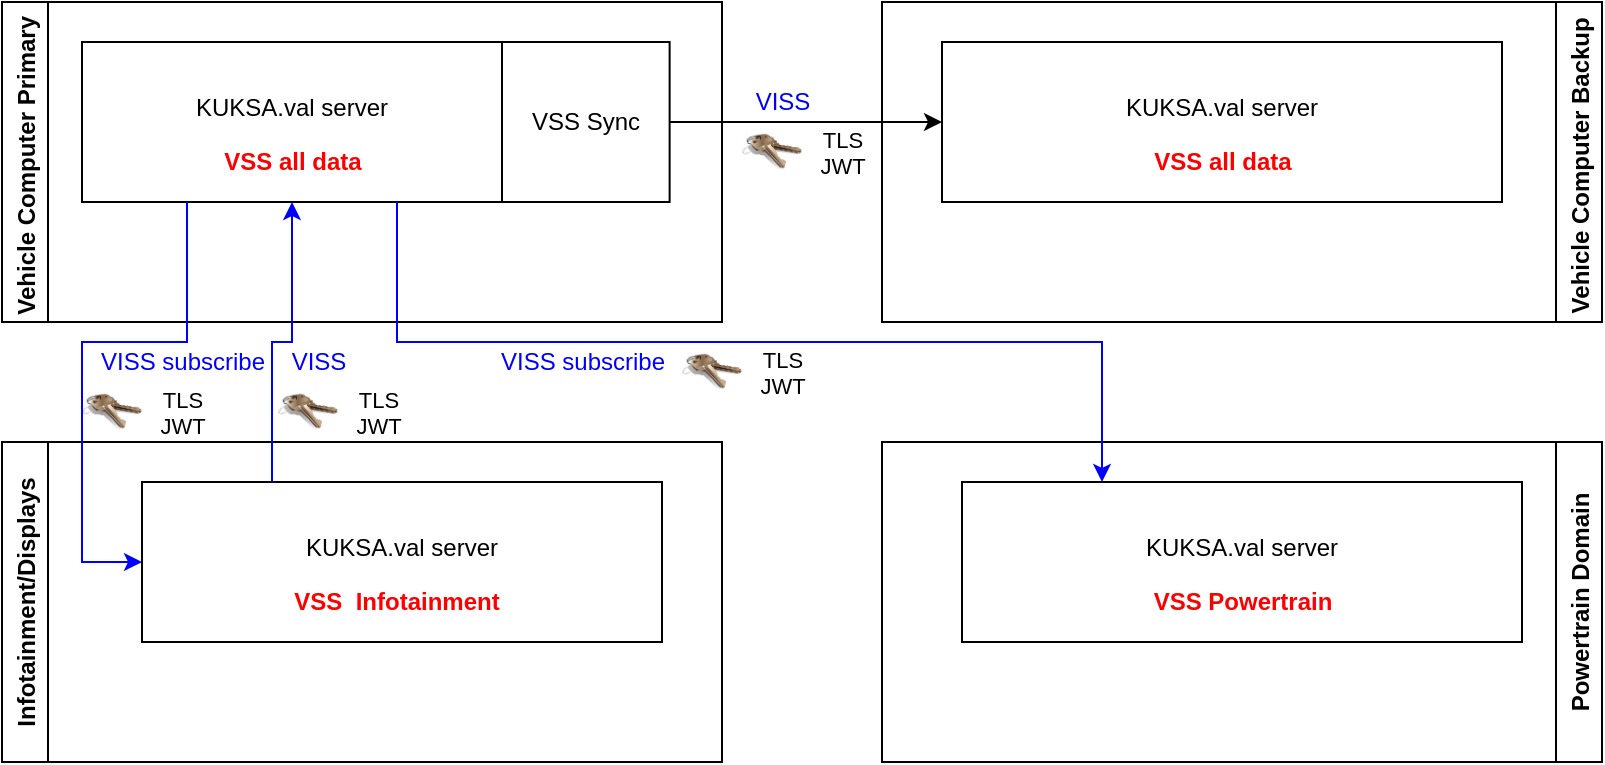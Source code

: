 <mxfile version="16.4.3" type="github">
  <diagram id="UvDCEIfflMKRLIDLEF4H" name="Page-1">
    <mxGraphModel dx="1181" dy="958" grid="1" gridSize="10" guides="1" tooltips="1" connect="1" arrows="1" fold="1" page="1" pageScale="1" pageWidth="827" pageHeight="1169" math="0" shadow="0">
      <root>
        <mxCell id="0" />
        <mxCell id="1" parent="0" />
        <mxCell id="rvHnO2tNSOwmzqi9PNfk-1" value="Vehicle Computer Backup " style="swimlane;horizontal=0;direction=west;" parent="1" vertex="1">
          <mxGeometry x="530" y="60" width="360" height="160" as="geometry" />
        </mxCell>
        <mxCell id="rvHnO2tNSOwmzqi9PNfk-15" value="&lt;font color=&quot;#000000&quot;&gt;KUKSA.val server&lt;br&gt;&lt;br&gt;&lt;/font&gt;" style="rounded=0;whiteSpace=wrap;html=1;fontColor=#FF0000;" parent="rvHnO2tNSOwmzqi9PNfk-1" vertex="1">
          <mxGeometry x="30" y="20" width="280" height="80" as="geometry" />
        </mxCell>
        <mxCell id="rvHnO2tNSOwmzqi9PNfk-16" value="&lt;font color=&quot;#ff0000&quot;&gt;&lt;b&gt;VSS all data&lt;/b&gt;&lt;/font&gt;" style="text;html=1;align=center;verticalAlign=middle;resizable=0;points=[];autosize=1;strokeColor=none;fillColor=none;fontColor=#0000FF;" parent="rvHnO2tNSOwmzqi9PNfk-1" vertex="1">
          <mxGeometry x="129.999" y="70" width="80" height="20" as="geometry" />
        </mxCell>
        <mxCell id="rvHnO2tNSOwmzqi9PNfk-27" value="Powertrain Domain" style="swimlane;horizontal=0;direction=west;" parent="1" vertex="1">
          <mxGeometry x="530" y="280" width="360" height="160" as="geometry" />
        </mxCell>
        <mxCell id="rvHnO2tNSOwmzqi9PNfk-33" value="&lt;font color=&quot;#000000&quot;&gt;KUKSA.val server&lt;br&gt;&lt;br&gt;&lt;/font&gt;" style="rounded=0;whiteSpace=wrap;html=1;fontColor=#FF0000;" parent="rvHnO2tNSOwmzqi9PNfk-27" vertex="1">
          <mxGeometry x="40" y="20" width="280" height="80" as="geometry" />
        </mxCell>
        <mxCell id="rvHnO2tNSOwmzqi9PNfk-34" value="&lt;font color=&quot;#ff0000&quot;&gt;&lt;b&gt;VSS Powertrain&lt;/b&gt;&lt;/font&gt;" style="text;html=1;align=center;verticalAlign=middle;resizable=0;points=[];autosize=1;strokeColor=none;fillColor=none;fontColor=#0000FF;" parent="rvHnO2tNSOwmzqi9PNfk-27" vertex="1">
          <mxGeometry x="130.001" y="70" width="100" height="20" as="geometry" />
        </mxCell>
        <mxCell id="rvHnO2tNSOwmzqi9PNfk-39" value="Vehicle Computer Primary " style="swimlane;horizontal=0;" parent="1" vertex="1">
          <mxGeometry x="90" y="60" width="360" height="160" as="geometry" />
        </mxCell>
        <mxCell id="rvHnO2tNSOwmzqi9PNfk-44" value="" style="group" parent="rvHnO2tNSOwmzqi9PNfk-39" vertex="1" connectable="0">
          <mxGeometry x="40" y="20" width="210" height="80" as="geometry" />
        </mxCell>
        <mxCell id="rvHnO2tNSOwmzqi9PNfk-45" value="&lt;font color=&quot;#000000&quot;&gt;KUKSA.val server&lt;br&gt;&lt;br&gt;&lt;/font&gt;" style="rounded=0;whiteSpace=wrap;html=1;fontColor=#FF0000;" parent="rvHnO2tNSOwmzqi9PNfk-44" vertex="1">
          <mxGeometry width="210.0" height="80" as="geometry" />
        </mxCell>
        <mxCell id="rvHnO2tNSOwmzqi9PNfk-46" value="&lt;font color=&quot;#ff0000&quot;&gt;&lt;b&gt;VSS all data&lt;/b&gt;&lt;/font&gt;" style="text;html=1;align=center;verticalAlign=middle;resizable=0;points=[];autosize=1;strokeColor=none;fillColor=none;fontColor=#0000FF;" parent="rvHnO2tNSOwmzqi9PNfk-44" vertex="1">
          <mxGeometry x="65.001" y="50" width="80" height="20" as="geometry" />
        </mxCell>
        <mxCell id="rvHnO2tNSOwmzqi9PNfk-47" value="" style="group" parent="rvHnO2tNSOwmzqi9PNfk-39" vertex="1" connectable="0">
          <mxGeometry x="370" y="60" width="70" height="30" as="geometry" />
        </mxCell>
        <mxCell id="rvHnO2tNSOwmzqi9PNfk-48" value="" style="image;html=1;image=img/lib/clip_art/general/Keys_128x128.png;fontColor=#000000;" parent="rvHnO2tNSOwmzqi9PNfk-47" vertex="1">
          <mxGeometry width="30" height="30" as="geometry" />
        </mxCell>
        <mxCell id="rvHnO2tNSOwmzqi9PNfk-49" value="&lt;font style=&quot;font-size: 11px&quot;&gt;TLS&lt;br&gt;&lt;/font&gt;&lt;div style=&quot;text-align: left ; font-size: 11px&quot;&gt;&lt;font style=&quot;font-size: 11px&quot;&gt;JWT&lt;/font&gt;&lt;/div&gt;" style="text;html=1;align=center;verticalAlign=middle;resizable=0;points=[];autosize=1;strokeColor=none;fillColor=none;fontColor=#000000;" parent="rvHnO2tNSOwmzqi9PNfk-47" vertex="1">
          <mxGeometry x="30" width="40" height="30" as="geometry" />
        </mxCell>
        <mxCell id="rvHnO2tNSOwmzqi9PNfk-50" value="&lt;font color=&quot;#0000ff&quot;&gt;VISS&lt;/font&gt;" style="text;html=1;align=center;verticalAlign=middle;resizable=0;points=[];autosize=1;strokeColor=none;fillColor=none;" parent="rvHnO2tNSOwmzqi9PNfk-47" vertex="1">
          <mxGeometry y="-20" width="40" height="20" as="geometry" />
        </mxCell>
        <mxCell id="rvHnO2tNSOwmzqi9PNfk-40" value="" style="group" parent="rvHnO2tNSOwmzqi9PNfk-39" vertex="1" connectable="0">
          <mxGeometry x="340" y="170" width="70" height="30" as="geometry" />
        </mxCell>
        <mxCell id="rvHnO2tNSOwmzqi9PNfk-41" value="" style="image;html=1;image=img/lib/clip_art/general/Keys_128x128.png;fontColor=#000000;" parent="rvHnO2tNSOwmzqi9PNfk-40" vertex="1">
          <mxGeometry width="30" height="30" as="geometry" />
        </mxCell>
        <mxCell id="rvHnO2tNSOwmzqi9PNfk-42" value="&lt;font style=&quot;font-size: 11px&quot;&gt;TLS&lt;br&gt;&lt;/font&gt;&lt;div style=&quot;text-align: left ; font-size: 11px&quot;&gt;&lt;font style=&quot;font-size: 11px&quot;&gt;JWT&lt;/font&gt;&lt;/div&gt;" style="text;html=1;align=center;verticalAlign=middle;resizable=0;points=[];autosize=1;strokeColor=none;fillColor=none;fontColor=#000000;" parent="rvHnO2tNSOwmzqi9PNfk-40" vertex="1">
          <mxGeometry x="30" width="40" height="30" as="geometry" />
        </mxCell>
        <mxCell id="rvHnO2tNSOwmzqi9PNfk-51" value="" style="group" parent="1" vertex="1" connectable="0">
          <mxGeometry x="340" y="80" width="220" height="80" as="geometry" />
        </mxCell>
        <mxCell id="rvHnO2tNSOwmzqi9PNfk-52" value="&lt;font color=&quot;#000000&quot;&gt;VSS Sync&lt;br&gt;&lt;/font&gt;" style="rounded=0;whiteSpace=wrap;html=1;fontColor=#FF0000;" parent="rvHnO2tNSOwmzqi9PNfk-51" vertex="1">
          <mxGeometry width="83.81" height="80" as="geometry" />
        </mxCell>
        <mxCell id="rvHnO2tNSOwmzqi9PNfk-54" value="" style="edgeStyle=orthogonalEdgeStyle;rounded=0;orthogonalLoop=1;jettySize=auto;html=1;exitX=1;exitY=0.5;exitDx=0;exitDy=0;" parent="1" source="rvHnO2tNSOwmzqi9PNfk-52" target="rvHnO2tNSOwmzqi9PNfk-15" edge="1">
          <mxGeometry relative="1" as="geometry">
            <mxPoint x="495.001" y="140" as="sourcePoint" />
          </mxGeometry>
        </mxCell>
        <mxCell id="rvHnO2tNSOwmzqi9PNfk-55" style="edgeStyle=orthogonalEdgeStyle;rounded=0;orthogonalLoop=1;jettySize=auto;html=1;exitX=0.75;exitY=1;exitDx=0;exitDy=0;entryX=0.25;entryY=0;entryDx=0;entryDy=0;strokeColor=#0000FF;" parent="1" source="rvHnO2tNSOwmzqi9PNfk-45" target="rvHnO2tNSOwmzqi9PNfk-33" edge="1">
          <mxGeometry relative="1" as="geometry" />
        </mxCell>
        <mxCell id="rvHnO2tNSOwmzqi9PNfk-56" value="Infotainment/Displays" style="swimlane;horizontal=0;direction=east;" parent="1" vertex="1">
          <mxGeometry x="90" y="280" width="360" height="160" as="geometry" />
        </mxCell>
        <mxCell id="rvHnO2tNSOwmzqi9PNfk-58" value="&lt;font color=&quot;#000000&quot;&gt;KUKSA.val server&lt;br&gt;&lt;br&gt;&lt;/font&gt;" style="rounded=0;whiteSpace=wrap;html=1;fontColor=#FF0000;" parent="rvHnO2tNSOwmzqi9PNfk-56" vertex="1">
          <mxGeometry x="70" y="20" width="260" height="80" as="geometry" />
        </mxCell>
        <mxCell id="rvHnO2tNSOwmzqi9PNfk-59" value="&lt;font color=&quot;#ff0000&quot;&gt;&lt;b&gt;VSS &amp;nbsp;Infotainment&lt;br&gt;&lt;/b&gt;&lt;/font&gt;" style="text;html=1;align=center;verticalAlign=middle;resizable=0;points=[];autosize=1;strokeColor=none;fillColor=none;fontColor=#0000FF;" parent="rvHnO2tNSOwmzqi9PNfk-56" vertex="1">
          <mxGeometry x="136.999" y="70" width="120" height="20" as="geometry" />
        </mxCell>
        <mxCell id="rvHnO2tNSOwmzqi9PNfk-61" style="edgeStyle=orthogonalEdgeStyle;rounded=0;orthogonalLoop=1;jettySize=auto;html=1;exitX=0.25;exitY=1;exitDx=0;exitDy=0;entryX=0;entryY=0.5;entryDx=0;entryDy=0;strokeColor=#0000FF;" parent="1" source="rvHnO2tNSOwmzqi9PNfk-45" target="rvHnO2tNSOwmzqi9PNfk-58" edge="1">
          <mxGeometry relative="1" as="geometry">
            <Array as="points">
              <mxPoint x="183" y="230" />
              <mxPoint x="130" y="230" />
              <mxPoint x="130" y="340" />
            </Array>
          </mxGeometry>
        </mxCell>
        <mxCell id="rvHnO2tNSOwmzqi9PNfk-43" value="&lt;font color=&quot;#0000ff&quot;&gt;VISS subscribe&lt;/font&gt;" style="text;html=1;align=center;verticalAlign=middle;resizable=0;points=[];autosize=1;strokeColor=none;fillColor=none;" parent="1" vertex="1">
          <mxGeometry x="330" y="230" width="100" height="20" as="geometry" />
        </mxCell>
        <mxCell id="rvHnO2tNSOwmzqi9PNfk-62" style="edgeStyle=orthogonalEdgeStyle;rounded=0;orthogonalLoop=1;jettySize=auto;html=1;exitX=0.25;exitY=0;exitDx=0;exitDy=0;entryX=0.5;entryY=1;entryDx=0;entryDy=0;strokeColor=#0000FF;" parent="1" source="rvHnO2tNSOwmzqi9PNfk-58" target="rvHnO2tNSOwmzqi9PNfk-45" edge="1">
          <mxGeometry relative="1" as="geometry" />
        </mxCell>
        <mxCell id="rvHnO2tNSOwmzqi9PNfk-63" value="&lt;font color=&quot;#0000ff&quot;&gt;VISS subscribe&lt;/font&gt;" style="text;html=1;align=center;verticalAlign=middle;resizable=0;points=[];autosize=1;strokeColor=none;fillColor=none;" parent="1" vertex="1">
          <mxGeometry x="130" y="230" width="100" height="20" as="geometry" />
        </mxCell>
        <mxCell id="rvHnO2tNSOwmzqi9PNfk-64" value="" style="group" parent="1" vertex="1" connectable="0">
          <mxGeometry x="130" y="250" width="70" height="30" as="geometry" />
        </mxCell>
        <mxCell id="rvHnO2tNSOwmzqi9PNfk-65" value="" style="image;html=1;image=img/lib/clip_art/general/Keys_128x128.png;fontColor=#000000;" parent="rvHnO2tNSOwmzqi9PNfk-64" vertex="1">
          <mxGeometry width="30" height="30" as="geometry" />
        </mxCell>
        <mxCell id="rvHnO2tNSOwmzqi9PNfk-66" value="&lt;font style=&quot;font-size: 11px&quot;&gt;TLS&lt;br&gt;&lt;/font&gt;&lt;div style=&quot;text-align: left ; font-size: 11px&quot;&gt;&lt;font style=&quot;font-size: 11px&quot;&gt;JWT&lt;/font&gt;&lt;/div&gt;" style="text;html=1;align=center;verticalAlign=middle;resizable=0;points=[];autosize=1;strokeColor=none;fillColor=none;fontColor=#000000;" parent="rvHnO2tNSOwmzqi9PNfk-64" vertex="1">
          <mxGeometry x="30" width="40" height="30" as="geometry" />
        </mxCell>
        <mxCell id="rvHnO2tNSOwmzqi9PNfk-67" value="" style="group" parent="1" vertex="1" connectable="0">
          <mxGeometry x="228" y="250" width="70" height="30" as="geometry" />
        </mxCell>
        <mxCell id="rvHnO2tNSOwmzqi9PNfk-68" value="" style="image;html=1;image=img/lib/clip_art/general/Keys_128x128.png;fontColor=#000000;" parent="rvHnO2tNSOwmzqi9PNfk-67" vertex="1">
          <mxGeometry width="30" height="30" as="geometry" />
        </mxCell>
        <mxCell id="rvHnO2tNSOwmzqi9PNfk-69" value="&lt;font style=&quot;font-size: 11px&quot;&gt;TLS&lt;br&gt;&lt;/font&gt;&lt;div style=&quot;text-align: left ; font-size: 11px&quot;&gt;&lt;font style=&quot;font-size: 11px&quot;&gt;JWT&lt;/font&gt;&lt;/div&gt;" style="text;html=1;align=center;verticalAlign=middle;resizable=0;points=[];autosize=1;strokeColor=none;fillColor=none;fontColor=#000000;" parent="rvHnO2tNSOwmzqi9PNfk-67" vertex="1">
          <mxGeometry x="30" width="40" height="30" as="geometry" />
        </mxCell>
        <mxCell id="rvHnO2tNSOwmzqi9PNfk-74" value="&lt;font color=&quot;#0000ff&quot;&gt;VISS&lt;/font&gt;" style="text;html=1;align=center;verticalAlign=middle;resizable=0;points=[];autosize=1;strokeColor=none;fillColor=none;" parent="1" vertex="1">
          <mxGeometry x="228" y="230" width="40" height="20" as="geometry" />
        </mxCell>
      </root>
    </mxGraphModel>
  </diagram>
</mxfile>
